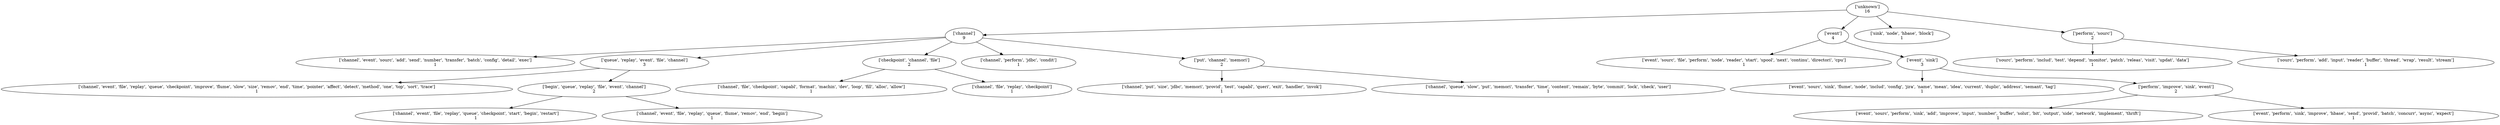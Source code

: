 strict digraph  {
	"['unknown']
16" -> "['channel']
9";
	"['unknown']
16" -> "['event']
4";
	"['unknown']
16" -> "['sink', 'node', 'hbase', 'block']
1";
	"['unknown']
16" -> "['perform', 'sourc']
2";
	"['channel']
9" -> "['channel', 'event', 'sourc', 'add', 'send', 'number', 'transfer', 'batch', 'config', 'detail', 'exec']
1";
	"['channel']
9" -> "['queue', 'replay', 'event', 'file', 'channel']
3";
	"['channel']
9" -> "['checkpoint', 'channel', 'file']
2";
	"['channel']
9" -> "['channel', 'perform', 'jdbc', 'condit']
1";
	"['channel']
9" -> "['put', 'channel', 'memori']
2";
	"['event']
4" -> "['event', 'sourc', 'file', 'perform', 'node', 'reader', 'start', 'spool', 'next', 'continu', 'directori', 'cpu']
1";
	"['event']
4" -> "['event', 'sink']
3";
	"['perform', 'sourc']
2" -> "['sourc', 'perform', 'includ', 'test', 'depend', 'monitor', 'patch', 'releas', 'visit', 'updat', 'data']
1";
	"['perform', 'sourc']
2" -> "['sourc', 'perform', 'add', 'input', 'reader', 'buffer', 'thread', 'wrap', 'result', 'stream']
1";
	"['queue', 'replay', 'event', 'file', 'channel']
3" -> "['channel', 'event', 'file', 'replay', 'queue', 'checkpoint', 'improve', 'flume', 'slow', 'size', 'remov', 'end', 'time', 'pointer', '\
affect', 'detect', 'method', 'one', 'top', 'sort', 'trace']
1";
	"['queue', 'replay', 'event', 'file', 'channel']
3" -> "['begin', 'queue', 'replay', 'file', 'event', 'channel']
2";
	"['checkpoint', 'channel', 'file']
2" -> "['channel', 'file', 'checkpoint', 'capabl', 'format', 'machin', 'dev', 'loop', 'fill', 'alloc', 'allow']
1";
	"['checkpoint', 'channel', 'file']
2" -> "['channel', 'file', 'replay', 'checkpoint']
1";
	"['put', 'channel', 'memori']
2" -> "['channel', 'put', 'size', 'jdbc', 'memori', 'provid', 'test', 'capabl', 'queri', 'exit', 'handler', 'invok']
1";
	"['put', 'channel', 'memori']
2" -> "['channel', 'queue', 'slow', 'put', 'memori', 'transfer', 'time', 'content', 'remain', 'byte', 'commit', 'lock', 'check', 'user']
\
1";
	"['event', 'sink']
3" -> "['event', 'sourc', 'sink', 'flume', 'node', 'includ', 'config', 'jira', 'name', 'mean', 'idea', 'current', 'duplic', 'address', '\
semant', 'tag']
1";
	"['event', 'sink']
3" -> "['perform', 'improve', 'sink', 'event']
2";
	"['begin', 'queue', 'replay', 'file', 'event', 'channel']
2" -> "['channel', 'event', 'file', 'replay', 'queue', 'checkpoint', 'start', 'begin', 'restart']
1";
	"['begin', 'queue', 'replay', 'file', 'event', 'channel']
2" -> "['channel', 'event', 'file', 'replay', 'queue', 'flume', 'remov', 'end', 'begin']
1";
	"['perform', 'improve', 'sink', 'event']
2" -> "['event', 'sourc', 'perform', 'sink', 'add', 'improve', 'input', 'number', 'buffer', 'solut', 'bit', 'output', 'side', 'network', '\
implement', 'thrift']
1";
	"['perform', 'improve', 'sink', 'event']
2" -> "['event', 'perform', 'sink', 'improve', 'hbase', 'send', 'provid', 'batch', 'concurr', 'async', 'expect']
1";
}
